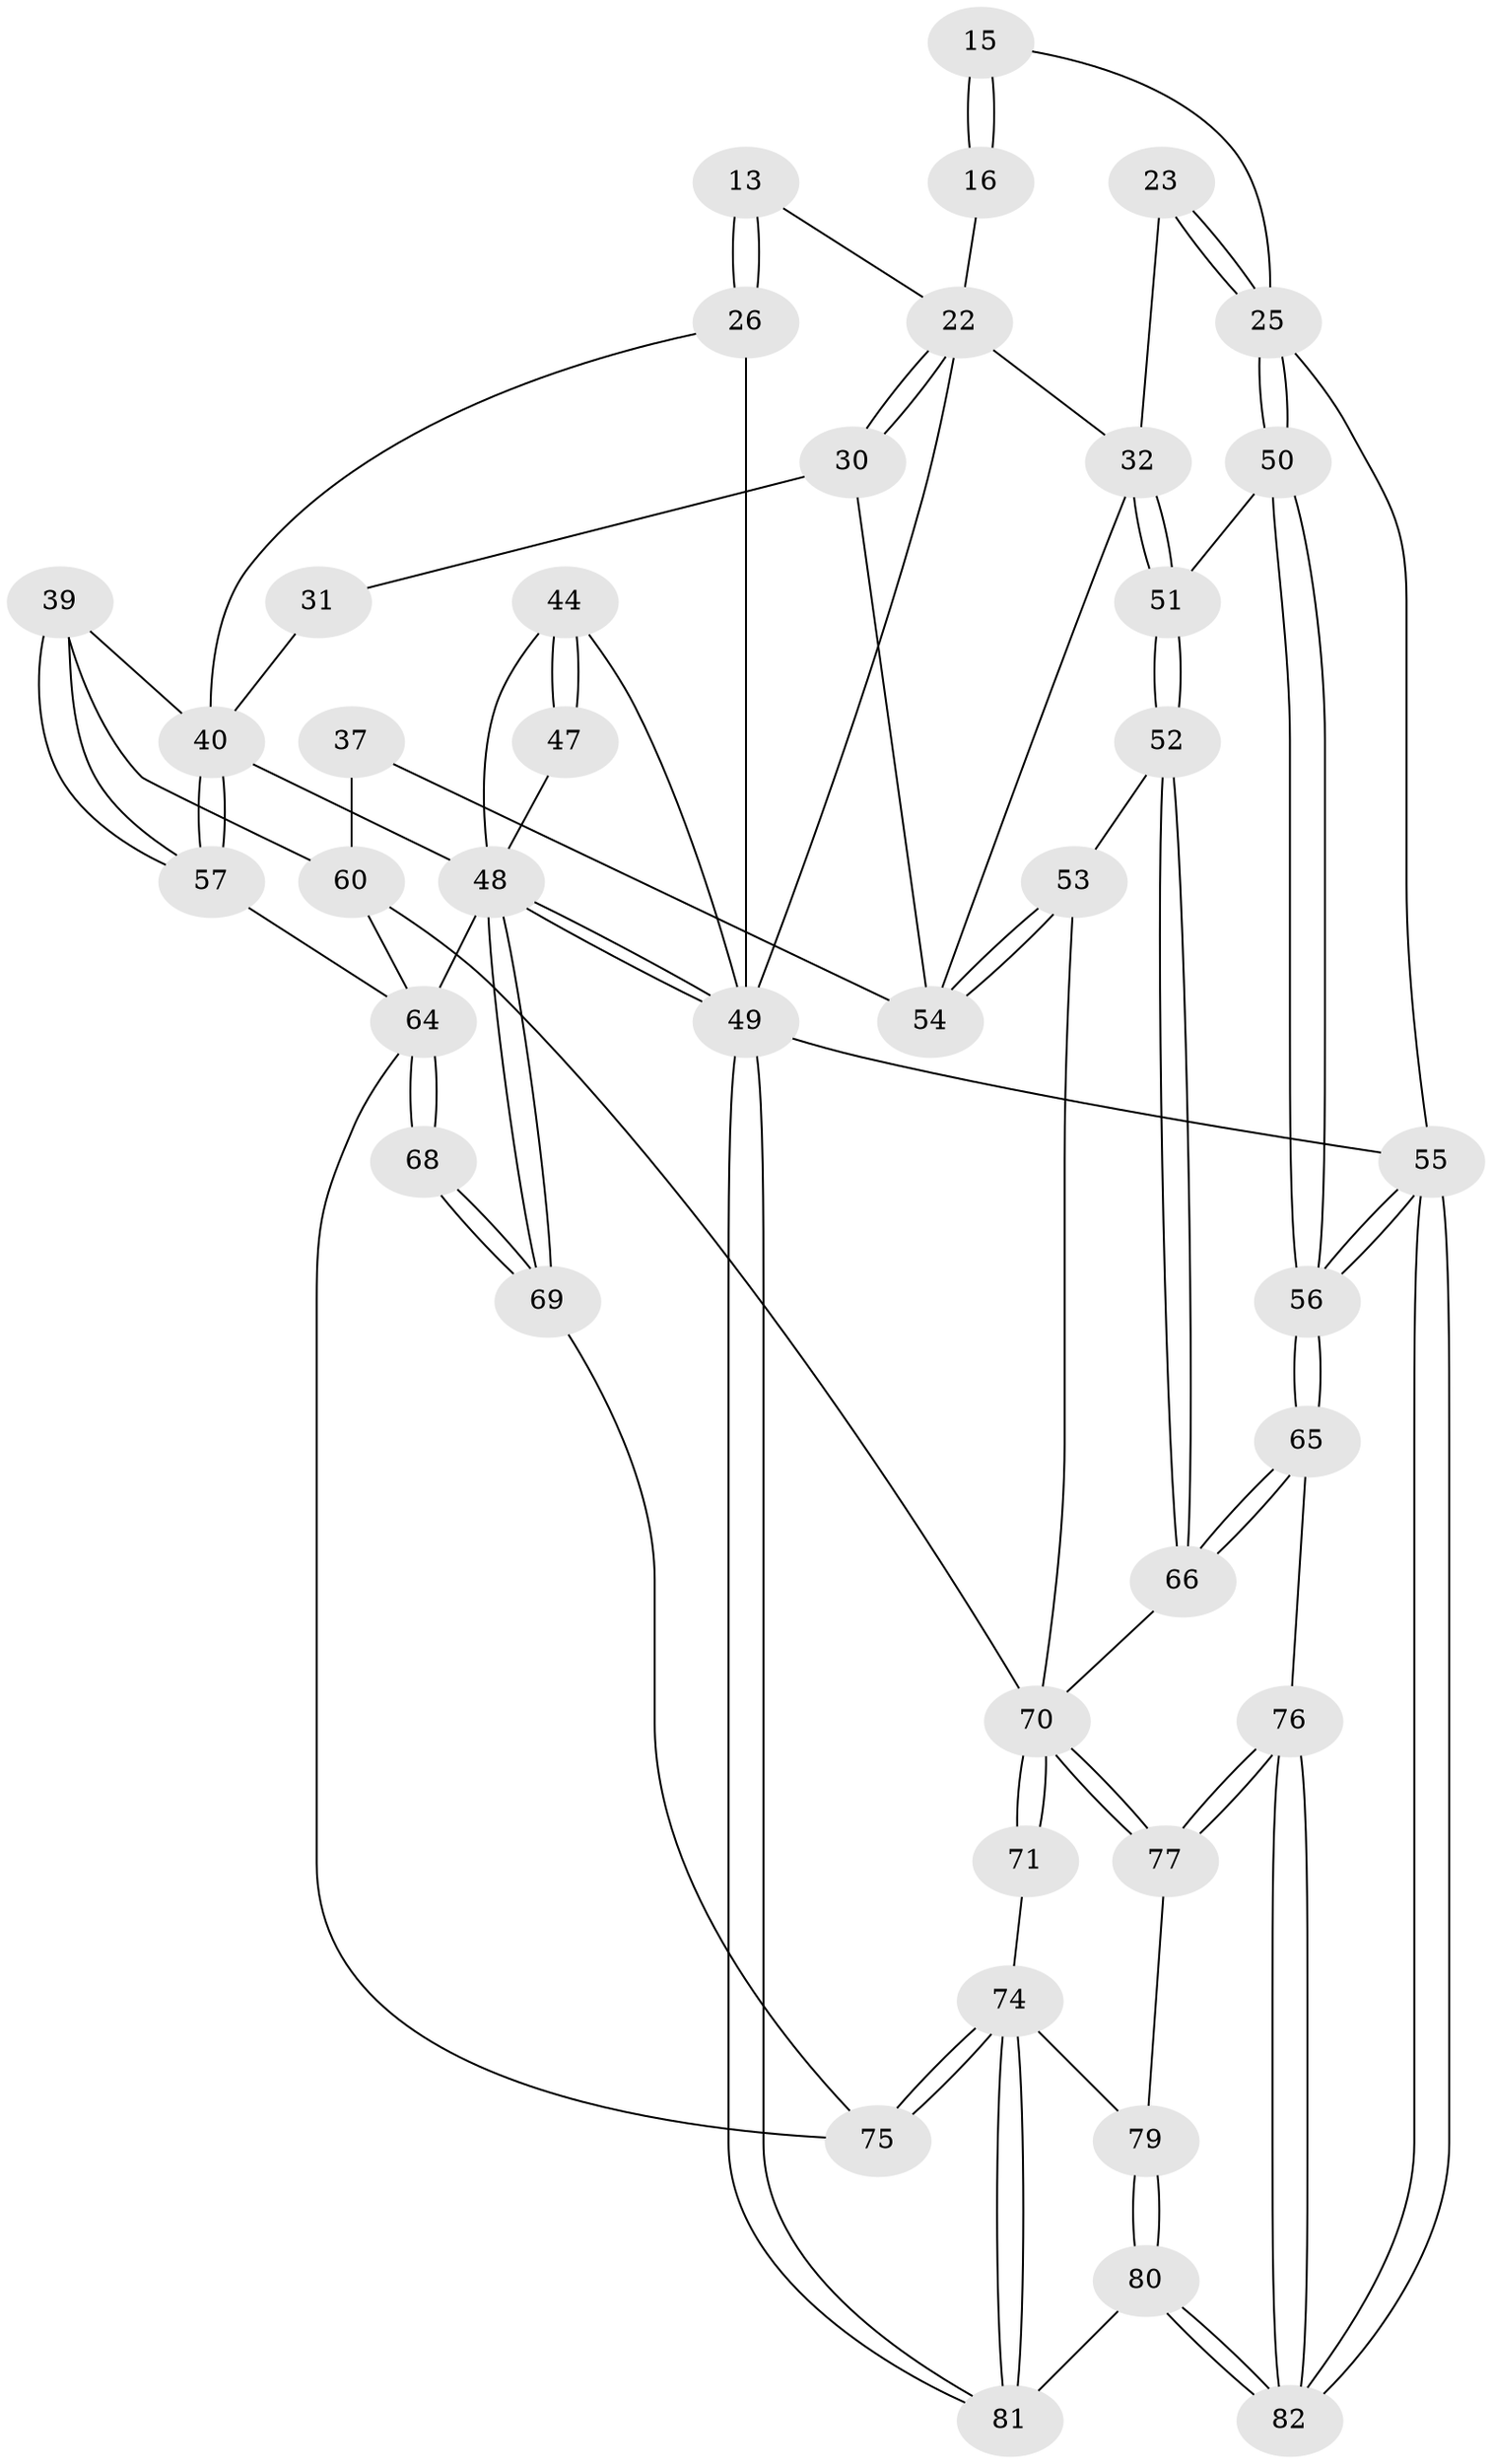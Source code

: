 // original degree distribution, {3: 0.024390243902439025, 4: 0.21951219512195122, 5: 0.5609756097560976, 6: 0.1951219512195122}
// Generated by graph-tools (version 1.1) at 2025/01/03/09/25 05:01:12]
// undirected, 41 vertices, 97 edges
graph export_dot {
graph [start="1"]
  node [color=gray90,style=filled];
  13 [pos="+0.48633798486806373+0.2698739573304842"];
  15 [pos="+0.7725643734910396+0.1628257436216118",super="+9"];
  16 [pos="+0.7049223969579391+0.2382866196508357",super="+5"];
  22 [pos="+0.5422498959992273+0.296130625686185",super="+12+21"];
  23 [pos="+0.8324061766460572+0.3132194351281894"];
  25 [pos="+1+0.35812922294023575",super="+7+20"];
  26 [pos="+0.36103625951666224+0.34932912315830567",super="+19+14"];
  30 [pos="+0.5188099922680633+0.4622601403624222"];
  31 [pos="+0.3900428333010121+0.41899300005091794"];
  32 [pos="+0.7502732358904255+0.3995324796545759",super="+24"];
  37 [pos="+0.5242821763660171+0.5497271852728901"];
  39 [pos="+0.4314703647002376+0.5774025083004541"];
  40 [pos="+0.306668271577424+0.6436893461230115",super="+36"];
  44 [pos="+0+0.13307698288519307",super="+43"];
  47 [pos="+0+0.5543944992385402"];
  48 [pos="+0+1",super="+46+45+41+42"];
  49 [pos="+0+1",super="+10+11+18"];
  50 [pos="+1+0.5163582229702941"];
  51 [pos="+0.8972984365504195+0.5342086210088773"];
  52 [pos="+0.8322389190328442+0.6398943860873163"];
  53 [pos="+0.6771345978945319+0.6463289843160885"];
  54 [pos="+0.6589260220341465+0.6058503631250814",super="+33+34"];
  55 [pos="+1+1",super="+6"];
  56 [pos="+1+0.8747439194966485"];
  57 [pos="+0.31276035997493445+0.6663173567134203"];
  60 [pos="+0.5442176137233994+0.7305839703499101",super="+38"];
  64 [pos="+0.1883888889079215+0.6721450253644959",super="+63+62"];
  65 [pos="+0.9526195252944257+0.7951618870936131"];
  66 [pos="+0.838295160878339+0.744899963554125"];
  68 [pos="+0.18569016104167665+0.8555463103709556"];
  69 [pos="+0.1605925368845063+0.8924870157556085"];
  70 [pos="+0.7699491066979158+0.8361981298674558",super="+67+58+59"];
  71 [pos="+0.6590451502264755+0.7841732244668028"];
  74 [pos="+0.45889775149281326+0.9826385609778439",super="+73+72"];
  75 [pos="+0.4326672710868795+0.9121224065723906"];
  76 [pos="+0.8155603769811053+0.9452439053219643"];
  77 [pos="+0.7706218589766921+0.8452887853117658"];
  79 [pos="+0.6724044021813127+0.90913321891512",super="+78"];
  80 [pos="+0.5278505863992875+1"];
  81 [pos="+0.4820899913794494+1"];
  82 [pos="+0.9167659996924621+1"];
  13 -- 26 [weight=2];
  13 -- 26;
  13 -- 22;
  15 -- 16 [weight=2];
  15 -- 16;
  15 -- 25 [weight=2];
  16 -- 22 [weight=2];
  22 -- 30;
  22 -- 30;
  22 -- 49;
  22 -- 32;
  23 -- 25 [weight=2];
  23 -- 25;
  23 -- 32;
  25 -- 50;
  25 -- 50;
  25 -- 55;
  26 -- 49 [weight=2];
  26 -- 40;
  30 -- 31;
  30 -- 54;
  31 -- 40 [weight=2];
  32 -- 51;
  32 -- 51;
  32 -- 54;
  37 -- 54 [weight=2];
  37 -- 60;
  39 -- 57;
  39 -- 57;
  39 -- 60;
  39 -- 40;
  40 -- 57;
  40 -- 57;
  40 -- 48 [weight=2];
  44 -- 47 [weight=2];
  44 -- 47;
  44 -- 49;
  44 -- 48;
  47 -- 48;
  48 -- 49 [weight=2];
  48 -- 49;
  48 -- 69;
  48 -- 69;
  48 -- 64;
  49 -- 81;
  49 -- 81;
  49 -- 55 [weight=3];
  50 -- 51;
  50 -- 56;
  50 -- 56;
  51 -- 52;
  51 -- 52;
  52 -- 53;
  52 -- 66;
  52 -- 66;
  53 -- 54;
  53 -- 54;
  53 -- 70;
  55 -- 56;
  55 -- 56;
  55 -- 82;
  55 -- 82;
  56 -- 65;
  56 -- 65;
  57 -- 64;
  60 -- 70;
  60 -- 64;
  64 -- 68 [weight=2];
  64 -- 68;
  64 -- 75;
  65 -- 66;
  65 -- 66;
  65 -- 76;
  66 -- 70;
  68 -- 69;
  68 -- 69;
  69 -- 75;
  70 -- 71 [weight=2];
  70 -- 71;
  70 -- 77;
  70 -- 77;
  71 -- 74;
  74 -- 75;
  74 -- 75;
  74 -- 81;
  74 -- 81;
  74 -- 79 [weight=2];
  76 -- 77;
  76 -- 77;
  76 -- 82;
  76 -- 82;
  77 -- 79;
  79 -- 80;
  79 -- 80;
  80 -- 81;
  80 -- 82;
  80 -- 82;
}
